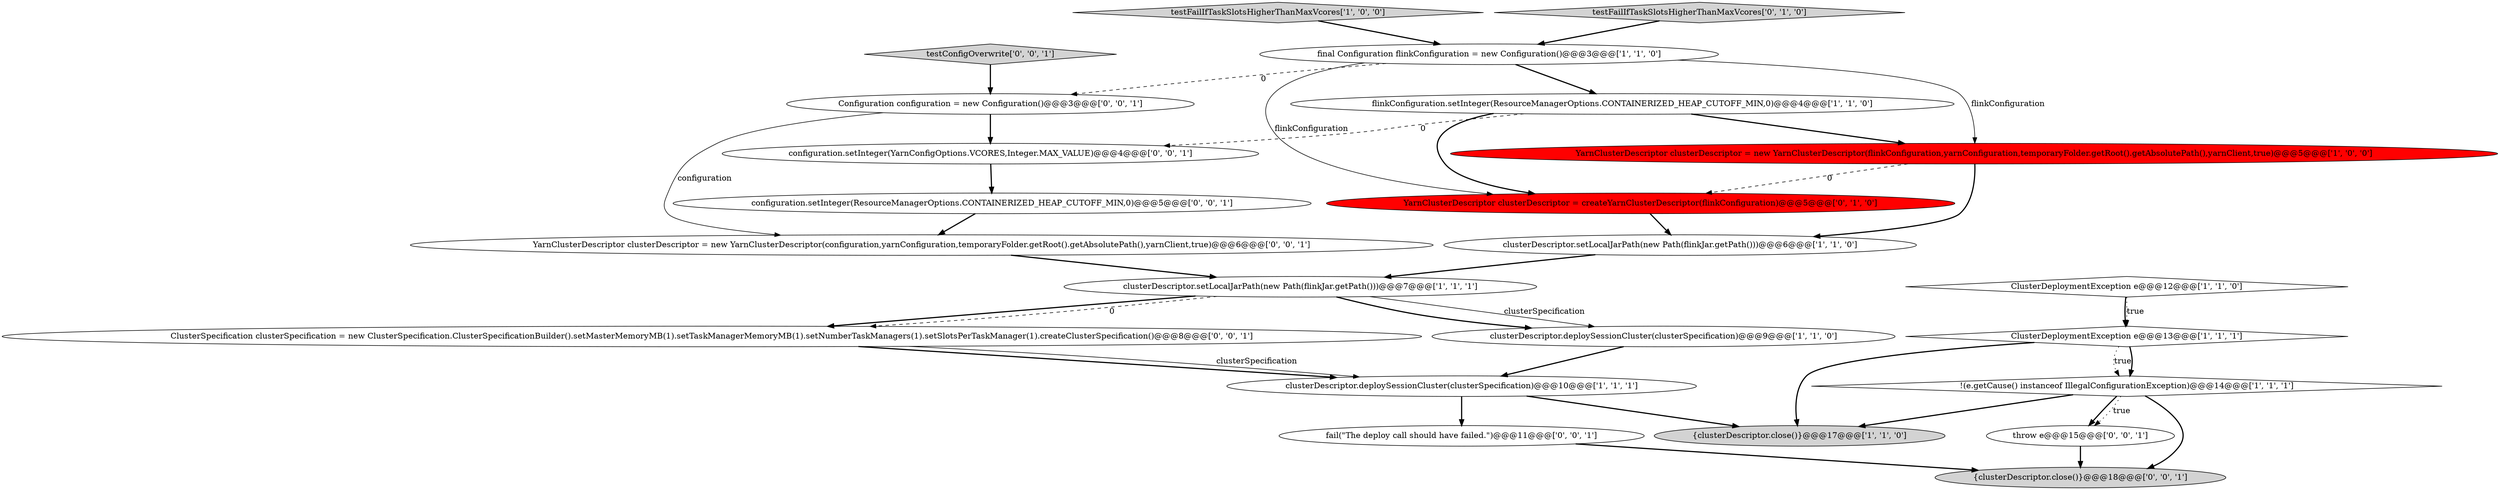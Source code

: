 digraph {
1 [style = filled, label = "testFailIfTaskSlotsHigherThanMaxVcores['1', '0', '0']", fillcolor = lightgray, shape = diamond image = "AAA0AAABBB1BBB"];
9 [style = filled, label = "ClusterDeploymentException e@@@12@@@['1', '1', '0']", fillcolor = white, shape = diamond image = "AAA0AAABBB1BBB"];
20 [style = filled, label = "YarnClusterDescriptor clusterDescriptor = new YarnClusterDescriptor(configuration,yarnConfiguration,temporaryFolder.getRoot().getAbsolutePath(),yarnClient,true)@@@6@@@['0', '0', '1']", fillcolor = white, shape = ellipse image = "AAA0AAABBB3BBB"];
4 [style = filled, label = "clusterDescriptor.deploySessionCluster(clusterSpecification)@@@9@@@['1', '1', '0']", fillcolor = white, shape = ellipse image = "AAA0AAABBB1BBB"];
19 [style = filled, label = "fail(\"The deploy call should have failed.\")@@@11@@@['0', '0', '1']", fillcolor = white, shape = ellipse image = "AAA0AAABBB3BBB"];
5 [style = filled, label = "clusterDescriptor.setLocalJarPath(new Path(flinkJar.getPath()))@@@7@@@['1', '1', '1']", fillcolor = white, shape = ellipse image = "AAA0AAABBB1BBB"];
21 [style = filled, label = "Configuration configuration = new Configuration()@@@3@@@['0', '0', '1']", fillcolor = white, shape = ellipse image = "AAA0AAABBB3BBB"];
2 [style = filled, label = "final Configuration flinkConfiguration = new Configuration()@@@3@@@['1', '1', '0']", fillcolor = white, shape = ellipse image = "AAA0AAABBB1BBB"];
15 [style = filled, label = "ClusterSpecification clusterSpecification = new ClusterSpecification.ClusterSpecificationBuilder().setMasterMemoryMB(1).setTaskManagerMemoryMB(1).setNumberTaskManagers(1).setSlotsPerTaskManager(1).createClusterSpecification()@@@8@@@['0', '0', '1']", fillcolor = white, shape = ellipse image = "AAA0AAABBB3BBB"];
16 [style = filled, label = "throw e@@@15@@@['0', '0', '1']", fillcolor = white, shape = ellipse image = "AAA0AAABBB3BBB"];
0 [style = filled, label = "flinkConfiguration.setInteger(ResourceManagerOptions.CONTAINERIZED_HEAP_CUTOFF_MIN,0)@@@4@@@['1', '1', '0']", fillcolor = white, shape = ellipse image = "AAA0AAABBB1BBB"];
7 [style = filled, label = "ClusterDeploymentException e@@@13@@@['1', '1', '1']", fillcolor = white, shape = diamond image = "AAA0AAABBB1BBB"];
14 [style = filled, label = "{clusterDescriptor.close()}@@@18@@@['0', '0', '1']", fillcolor = lightgray, shape = ellipse image = "AAA0AAABBB3BBB"];
8 [style = filled, label = "YarnClusterDescriptor clusterDescriptor = new YarnClusterDescriptor(flinkConfiguration,yarnConfiguration,temporaryFolder.getRoot().getAbsolutePath(),yarnClient,true)@@@5@@@['1', '0', '0']", fillcolor = red, shape = ellipse image = "AAA1AAABBB1BBB"];
6 [style = filled, label = "clusterDescriptor.deploySessionCluster(clusterSpecification)@@@10@@@['1', '1', '1']", fillcolor = white, shape = ellipse image = "AAA0AAABBB1BBB"];
10 [style = filled, label = "!(e.getCause() instanceof IllegalConfigurationException)@@@14@@@['1', '1', '1']", fillcolor = white, shape = diamond image = "AAA0AAABBB1BBB"];
18 [style = filled, label = "configuration.setInteger(ResourceManagerOptions.CONTAINERIZED_HEAP_CUTOFF_MIN,0)@@@5@@@['0', '0', '1']", fillcolor = white, shape = ellipse image = "AAA0AAABBB3BBB"];
17 [style = filled, label = "configuration.setInteger(YarnConfigOptions.VCORES,Integer.MAX_VALUE)@@@4@@@['0', '0', '1']", fillcolor = white, shape = ellipse image = "AAA0AAABBB3BBB"];
3 [style = filled, label = "{clusterDescriptor.close()}@@@17@@@['1', '1', '0']", fillcolor = lightgray, shape = ellipse image = "AAA0AAABBB1BBB"];
22 [style = filled, label = "testConfigOverwrite['0', '0', '1']", fillcolor = lightgray, shape = diamond image = "AAA0AAABBB3BBB"];
13 [style = filled, label = "testFailIfTaskSlotsHigherThanMaxVcores['0', '1', '0']", fillcolor = lightgray, shape = diamond image = "AAA0AAABBB2BBB"];
11 [style = filled, label = "clusterDescriptor.setLocalJarPath(new Path(flinkJar.getPath()))@@@6@@@['1', '1', '0']", fillcolor = white, shape = ellipse image = "AAA0AAABBB1BBB"];
12 [style = filled, label = "YarnClusterDescriptor clusterDescriptor = createYarnClusterDescriptor(flinkConfiguration)@@@5@@@['0', '1', '0']", fillcolor = red, shape = ellipse image = "AAA1AAABBB2BBB"];
6->3 [style = bold, label=""];
21->20 [style = solid, label="configuration"];
7->10 [style = dotted, label="true"];
10->14 [style = bold, label=""];
4->6 [style = bold, label=""];
7->10 [style = bold, label=""];
2->8 [style = solid, label="flinkConfiguration"];
0->12 [style = bold, label=""];
12->11 [style = bold, label=""];
22->21 [style = bold, label=""];
5->15 [style = bold, label=""];
10->3 [style = bold, label=""];
8->12 [style = dashed, label="0"];
15->6 [style = bold, label=""];
6->19 [style = bold, label=""];
9->7 [style = bold, label=""];
0->17 [style = dashed, label="0"];
2->12 [style = solid, label="flinkConfiguration"];
7->3 [style = bold, label=""];
20->5 [style = bold, label=""];
11->5 [style = bold, label=""];
18->20 [style = bold, label=""];
2->0 [style = bold, label=""];
19->14 [style = bold, label=""];
15->6 [style = solid, label="clusterSpecification"];
10->16 [style = bold, label=""];
2->21 [style = dashed, label="0"];
5->4 [style = bold, label=""];
0->8 [style = bold, label=""];
16->14 [style = bold, label=""];
1->2 [style = bold, label=""];
9->7 [style = dotted, label="true"];
5->15 [style = dashed, label="0"];
8->11 [style = bold, label=""];
10->16 [style = dotted, label="true"];
21->17 [style = bold, label=""];
17->18 [style = bold, label=""];
13->2 [style = bold, label=""];
5->4 [style = solid, label="clusterSpecification"];
}
